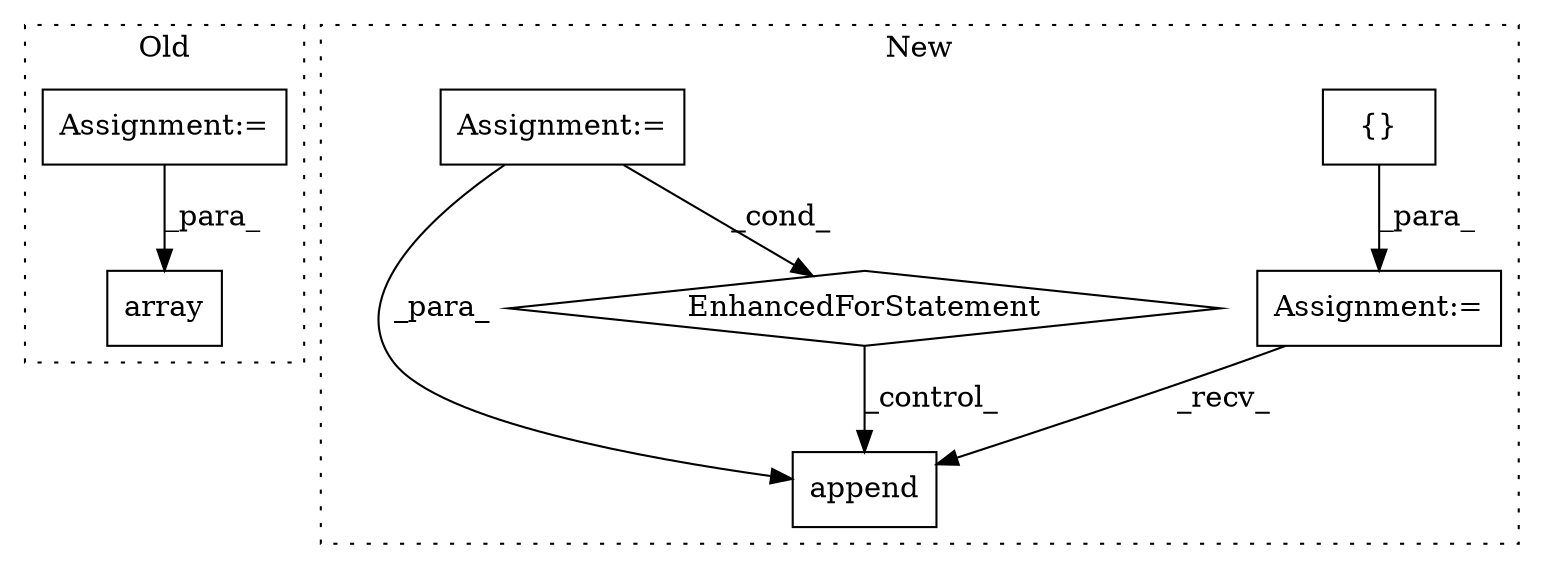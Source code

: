 digraph G {
subgraph cluster0 {
1 [label="array" a="32" s="1359,1433" l="6,1" shape="box"];
7 [label="Assignment:=" a="7" s="1222" l="1" shape="box"];
label = "Old";
style="dotted";
}
subgraph cluster1 {
2 [label="append" a="32" s="7384,7423" l="7,1" shape="box"];
3 [label="EnhancedForStatement" a="70" s="7292,7364" l="53,2" shape="diamond"];
4 [label="{}" a="4" s="7284" l="2" shape="box"];
5 [label="Assignment:=" a="7" s="7274" l="1" shape="box"];
6 [label="Assignment:=" a="7" s="7292,7364" l="53,2" shape="box"];
label = "New";
style="dotted";
}
3 -> 2 [label="_control_"];
4 -> 5 [label="_para_"];
5 -> 2 [label="_recv_"];
6 -> 2 [label="_para_"];
6 -> 3 [label="_cond_"];
7 -> 1 [label="_para_"];
}